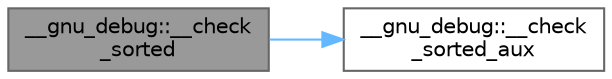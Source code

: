 digraph "__gnu_debug::__check_sorted"
{
 // LATEX_PDF_SIZE
  bgcolor="transparent";
  edge [fontname=Helvetica,fontsize=10,labelfontname=Helvetica,labelfontsize=10];
  node [fontname=Helvetica,fontsize=10,shape=box,height=0.2,width=0.4];
  rankdir="LR";
  Node1 [id="Node000001",label="__gnu_debug::__check\l_sorted",height=0.2,width=0.4,color="gray40", fillcolor="grey60", style="filled", fontcolor="black",tooltip=" "];
  Node1 -> Node2 [id="edge1_Node000001_Node000002",color="steelblue1",style="solid",tooltip=" "];
  Node2 [id="Node000002",label="__gnu_debug::__check\l_sorted_aux",height=0.2,width=0.4,color="grey40", fillcolor="white", style="filled",URL="$namespace____gnu__debug.html#a74cd6dab5052e34e53fa39afcf85501e",tooltip=" "];
}
